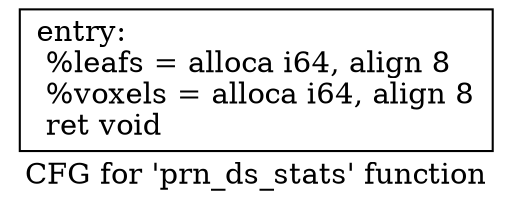 digraph "CFG for 'prn_ds_stats' function" {
	label="CFG for 'prn_ds_stats' function";

	Node0x5ec0e80 [shape=record,label="{entry:\l  %leafs = alloca i64, align 8\l  %voxels = alloca i64, align 8\l  ret void\l}"];
}
